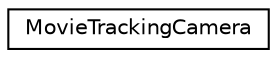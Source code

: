 digraph G
{
  edge [fontname="Helvetica",fontsize="10",labelfontname="Helvetica",labelfontsize="10"];
  node [fontname="Helvetica",fontsize="10",shape=record];
  rankdir=LR;
  Node1 [label="MovieTrackingCamera",height=0.2,width=0.4,color="black", fillcolor="white", style="filled",URL="$df/d7b/structMovieTrackingCamera.html"];
}
